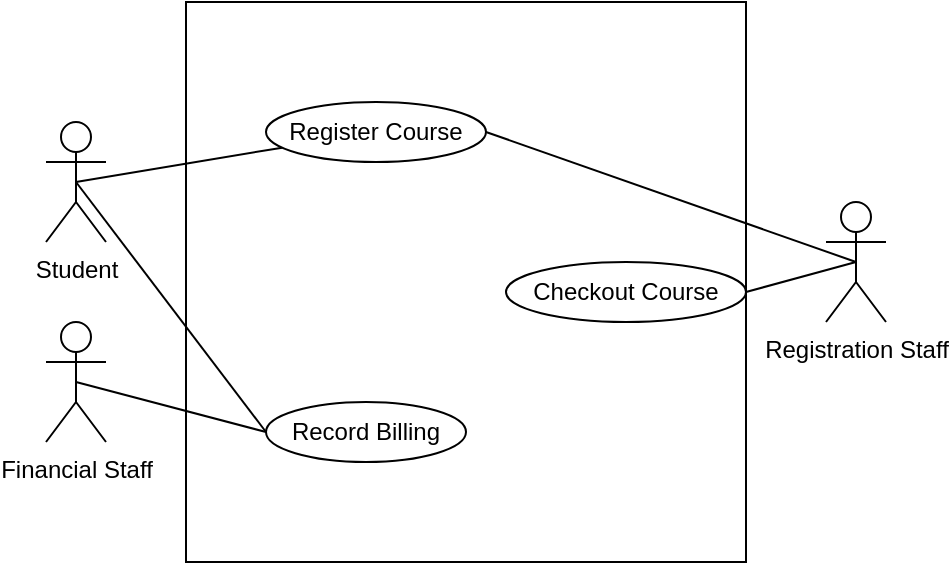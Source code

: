 <mxfile version="26.1.0">
  <diagram name="Page-1" id="b_VZxqaIs9oPiN35Q_82">
    <mxGraphModel dx="1195" dy="648" grid="1" gridSize="10" guides="1" tooltips="1" connect="1" arrows="1" fold="1" page="1" pageScale="1" pageWidth="850" pageHeight="1100" math="0" shadow="0">
      <root>
        <mxCell id="0" />
        <mxCell id="1" parent="0" />
        <mxCell id="jaJX-XToqXQRxelylY_b-9" style="rounded=0;orthogonalLoop=1;jettySize=auto;html=1;exitX=0.5;exitY=0.5;exitDx=0;exitDy=0;exitPerimeter=0;endArrow=none;startFill=0;" edge="1" parent="1" source="jaJX-XToqXQRxelylY_b-1" target="jaJX-XToqXQRxelylY_b-6">
          <mxGeometry relative="1" as="geometry" />
        </mxCell>
        <mxCell id="jaJX-XToqXQRxelylY_b-11" style="rounded=0;orthogonalLoop=1;jettySize=auto;html=1;exitX=0.5;exitY=0.5;exitDx=0;exitDy=0;exitPerimeter=0;endArrow=none;startFill=0;entryX=0;entryY=0.5;entryDx=0;entryDy=0;" edge="1" parent="1" source="jaJX-XToqXQRxelylY_b-1" target="jaJX-XToqXQRxelylY_b-7">
          <mxGeometry relative="1" as="geometry">
            <mxPoint x="240" y="420" as="targetPoint" />
          </mxGeometry>
        </mxCell>
        <mxCell id="jaJX-XToqXQRxelylY_b-1" value="Student" style="shape=umlActor;verticalLabelPosition=bottom;verticalAlign=top;html=1;outlineConnect=0;" vertex="1" parent="1">
          <mxGeometry x="130" y="260" width="30" height="60" as="geometry" />
        </mxCell>
        <mxCell id="jaJX-XToqXQRxelylY_b-10" style="rounded=0;orthogonalLoop=1;jettySize=auto;html=1;exitX=0.5;exitY=0.5;exitDx=0;exitDy=0;exitPerimeter=0;entryX=0;entryY=0.5;entryDx=0;entryDy=0;endArrow=none;startFill=0;" edge="1" parent="1" source="jaJX-XToqXQRxelylY_b-2" target="jaJX-XToqXQRxelylY_b-7">
          <mxGeometry relative="1" as="geometry" />
        </mxCell>
        <mxCell id="jaJX-XToqXQRxelylY_b-2" value="Financial Staff" style="shape=umlActor;verticalLabelPosition=bottom;verticalAlign=top;html=1;outlineConnect=0;" vertex="1" parent="1">
          <mxGeometry x="130" y="360" width="30" height="60" as="geometry" />
        </mxCell>
        <mxCell id="jaJX-XToqXQRxelylY_b-12" style="rounded=0;orthogonalLoop=1;jettySize=auto;html=1;exitX=0.5;exitY=0.5;exitDx=0;exitDy=0;exitPerimeter=0;entryX=1;entryY=0.5;entryDx=0;entryDy=0;endArrow=none;startFill=0;" edge="1" parent="1" source="jaJX-XToqXQRxelylY_b-5" target="jaJX-XToqXQRxelylY_b-6">
          <mxGeometry relative="1" as="geometry" />
        </mxCell>
        <mxCell id="jaJX-XToqXQRxelylY_b-13" style="rounded=0;orthogonalLoop=1;jettySize=auto;html=1;exitX=0.5;exitY=0.5;exitDx=0;exitDy=0;exitPerimeter=0;entryX=1;entryY=0.5;entryDx=0;entryDy=0;endArrow=none;startFill=0;" edge="1" parent="1" source="jaJX-XToqXQRxelylY_b-5" target="jaJX-XToqXQRxelylY_b-8">
          <mxGeometry relative="1" as="geometry" />
        </mxCell>
        <mxCell id="jaJX-XToqXQRxelylY_b-5" value="Registration Staff" style="shape=umlActor;verticalLabelPosition=bottom;verticalAlign=top;html=1;outlineConnect=0;" vertex="1" parent="1">
          <mxGeometry x="520" y="300" width="30" height="60" as="geometry" />
        </mxCell>
        <mxCell id="jaJX-XToqXQRxelylY_b-6" value="Register Course" style="ellipse;whiteSpace=wrap;html=1;" vertex="1" parent="1">
          <mxGeometry x="240" y="250" width="110" height="30" as="geometry" />
        </mxCell>
        <mxCell id="jaJX-XToqXQRxelylY_b-7" value="Record Billing" style="ellipse;whiteSpace=wrap;html=1;" vertex="1" parent="1">
          <mxGeometry x="240" y="400" width="100" height="30" as="geometry" />
        </mxCell>
        <mxCell id="jaJX-XToqXQRxelylY_b-8" value="Checkout Course" style="ellipse;whiteSpace=wrap;html=1;" vertex="1" parent="1">
          <mxGeometry x="360" y="330" width="120" height="30" as="geometry" />
        </mxCell>
        <mxCell id="jaJX-XToqXQRxelylY_b-15" value="" style="whiteSpace=wrap;html=1;aspect=fixed;fillColor=none;" vertex="1" parent="1">
          <mxGeometry x="200" y="200" width="280" height="280" as="geometry" />
        </mxCell>
      </root>
    </mxGraphModel>
  </diagram>
</mxfile>
